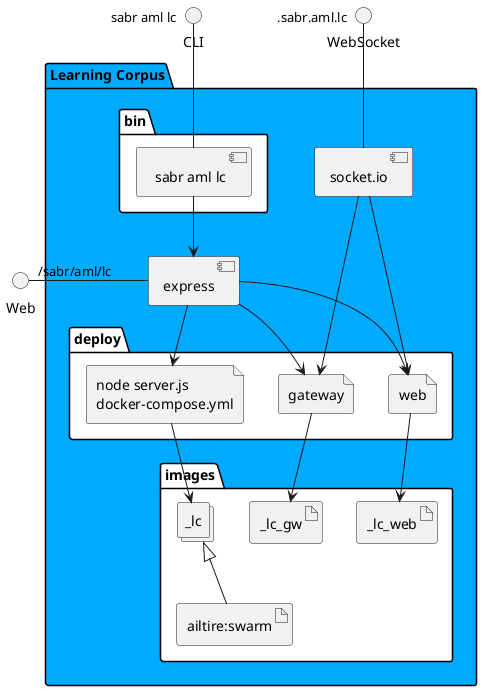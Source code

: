 @startuml
  interface CLI
  interface Web
  interface WebSocket
package "Learning Corpus" #00aaff {
  component express as REST
  component socket.io as socket
  folder bin #ffffff {
    component " sabr aml lc" as binName
  }
  binName --> REST

  folder deploy #ffffff {
      file "node server.js\ndocker-compose.yml" as _lc_container
      REST --> _lc_container

  
    file "web" as web_container
    REST --> web_container
    socket ---> web_container
  
    file "gateway" as gateway_container
    REST --> gateway_container
    socket ---> gateway_container
  
  }
  folder images #ffffff {
    collections "_lc" as _lcimage
    artifact "ailtire:swarm" as ailtireswarm
    _lcimage <|-- ailtireswarm
    _lc_container --> _lcimage

  
      artifact _lc_web
      web_container --> _lc_web
    
      artifact _lc_gw
      gateway_container --> _lc_gw
    
  }
}
CLI " sabr aml lc" -- binName
Web "/sabr/aml/lc" - REST
WebSocket ".sabr.aml.lc" -- socket

@enduml
